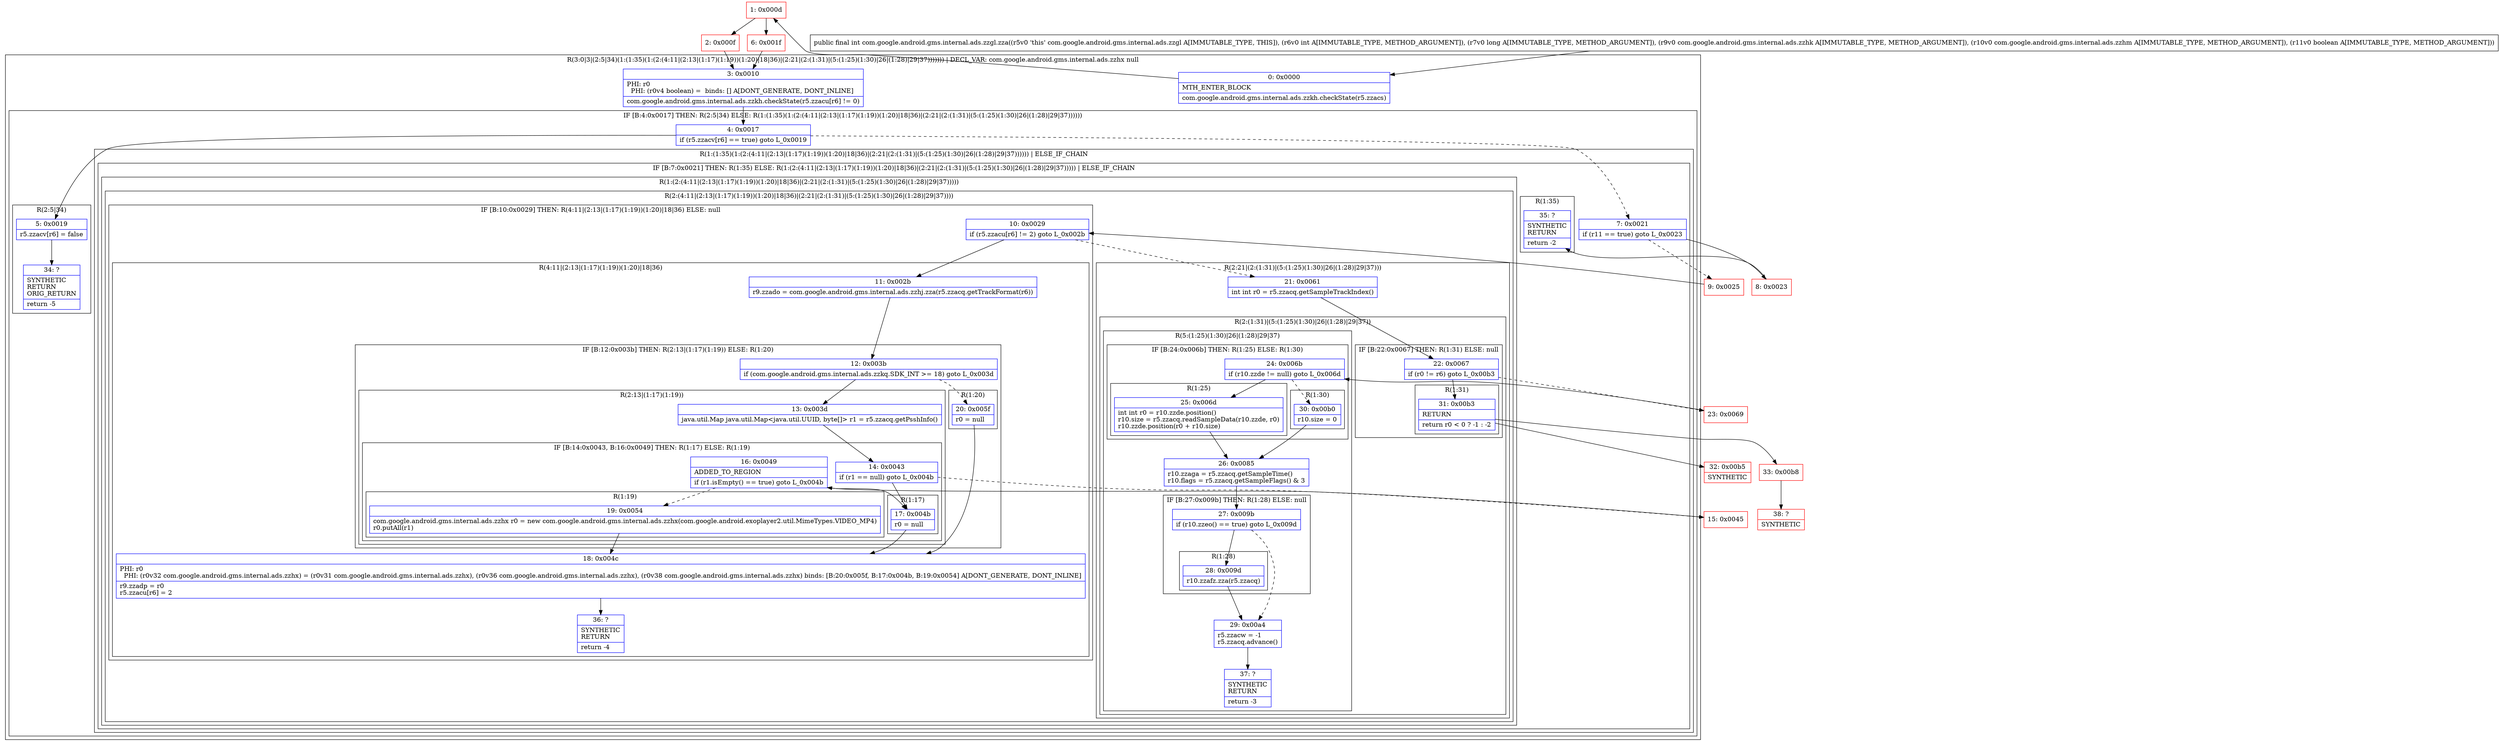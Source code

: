 digraph "CFG forcom.google.android.gms.internal.ads.zzgl.zza(IJLcom\/google\/android\/gms\/internal\/ads\/zzhk;Lcom\/google\/android\/gms\/internal\/ads\/zzhm;Z)I" {
subgraph cluster_Region_991397775 {
label = "R(3:0|3|(2:5|34)(1:(1:35)(1:(2:(4:11|(2:13|(1:17)(1:19))(1:20)|18|36)|(2:21|(2:(1:31)|(5:(1:25)(1:30)|26|(1:28)|29|37))))))) | DECL_VAR: com.google.android.gms.internal.ads.zzhx null\l";
node [shape=record,color=blue];
Node_0 [shape=record,label="{0\:\ 0x0000|MTH_ENTER_BLOCK\l|com.google.android.gms.internal.ads.zzkh.checkState(r5.zzacs)\l}"];
Node_3 [shape=record,label="{3\:\ 0x0010|PHI: r0 \l  PHI: (r0v4 boolean) =  binds: [] A[DONT_GENERATE, DONT_INLINE]\l|com.google.android.gms.internal.ads.zzkh.checkState(r5.zzacu[r6] != 0)\l}"];
subgraph cluster_IfRegion_1909837049 {
label = "IF [B:4:0x0017] THEN: R(2:5|34) ELSE: R(1:(1:35)(1:(2:(4:11|(2:13|(1:17)(1:19))(1:20)|18|36)|(2:21|(2:(1:31)|(5:(1:25)(1:30)|26|(1:28)|29|37))))))";
node [shape=record,color=blue];
Node_4 [shape=record,label="{4\:\ 0x0017|if (r5.zzacv[r6] == true) goto L_0x0019\l}"];
subgraph cluster_Region_767140129 {
label = "R(2:5|34)";
node [shape=record,color=blue];
Node_5 [shape=record,label="{5\:\ 0x0019|r5.zzacv[r6] = false\l}"];
Node_34 [shape=record,label="{34\:\ ?|SYNTHETIC\lRETURN\lORIG_RETURN\l|return \-5\l}"];
}
subgraph cluster_Region_566209439 {
label = "R(1:(1:35)(1:(2:(4:11|(2:13|(1:17)(1:19))(1:20)|18|36)|(2:21|(2:(1:31)|(5:(1:25)(1:30)|26|(1:28)|29|37)))))) | ELSE_IF_CHAIN\l";
node [shape=record,color=blue];
subgraph cluster_IfRegion_647199704 {
label = "IF [B:7:0x0021] THEN: R(1:35) ELSE: R(1:(2:(4:11|(2:13|(1:17)(1:19))(1:20)|18|36)|(2:21|(2:(1:31)|(5:(1:25)(1:30)|26|(1:28)|29|37))))) | ELSE_IF_CHAIN\l";
node [shape=record,color=blue];
Node_7 [shape=record,label="{7\:\ 0x0021|if (r11 == true) goto L_0x0023\l}"];
subgraph cluster_Region_2038352375 {
label = "R(1:35)";
node [shape=record,color=blue];
Node_35 [shape=record,label="{35\:\ ?|SYNTHETIC\lRETURN\l|return \-2\l}"];
}
subgraph cluster_Region_430890832 {
label = "R(1:(2:(4:11|(2:13|(1:17)(1:19))(1:20)|18|36)|(2:21|(2:(1:31)|(5:(1:25)(1:30)|26|(1:28)|29|37)))))";
node [shape=record,color=blue];
subgraph cluster_Region_1167158441 {
label = "R(2:(4:11|(2:13|(1:17)(1:19))(1:20)|18|36)|(2:21|(2:(1:31)|(5:(1:25)(1:30)|26|(1:28)|29|37))))";
node [shape=record,color=blue];
subgraph cluster_IfRegion_2019656312 {
label = "IF [B:10:0x0029] THEN: R(4:11|(2:13|(1:17)(1:19))(1:20)|18|36) ELSE: null";
node [shape=record,color=blue];
Node_10 [shape=record,label="{10\:\ 0x0029|if (r5.zzacu[r6] != 2) goto L_0x002b\l}"];
subgraph cluster_Region_2011155954 {
label = "R(4:11|(2:13|(1:17)(1:19))(1:20)|18|36)";
node [shape=record,color=blue];
Node_11 [shape=record,label="{11\:\ 0x002b|r9.zzado = com.google.android.gms.internal.ads.zzhj.zza(r5.zzacq.getTrackFormat(r6))\l}"];
subgraph cluster_IfRegion_417650694 {
label = "IF [B:12:0x003b] THEN: R(2:13|(1:17)(1:19)) ELSE: R(1:20)";
node [shape=record,color=blue];
Node_12 [shape=record,label="{12\:\ 0x003b|if (com.google.android.gms.internal.ads.zzkq.SDK_INT \>= 18) goto L_0x003d\l}"];
subgraph cluster_Region_565409825 {
label = "R(2:13|(1:17)(1:19))";
node [shape=record,color=blue];
Node_13 [shape=record,label="{13\:\ 0x003d|java.util.Map java.util.Map\<java.util.UUID, byte[]\> r1 = r5.zzacq.getPsshInfo()\l}"];
subgraph cluster_IfRegion_620680008 {
label = "IF [B:14:0x0043, B:16:0x0049] THEN: R(1:17) ELSE: R(1:19)";
node [shape=record,color=blue];
Node_14 [shape=record,label="{14\:\ 0x0043|if (r1 == null) goto L_0x004b\l}"];
Node_16 [shape=record,label="{16\:\ 0x0049|ADDED_TO_REGION\l|if (r1.isEmpty() == true) goto L_0x004b\l}"];
subgraph cluster_Region_507750888 {
label = "R(1:17)";
node [shape=record,color=blue];
Node_17 [shape=record,label="{17\:\ 0x004b|r0 = null\l}"];
}
subgraph cluster_Region_1428488411 {
label = "R(1:19)";
node [shape=record,color=blue];
Node_19 [shape=record,label="{19\:\ 0x0054|com.google.android.gms.internal.ads.zzhx r0 = new com.google.android.gms.internal.ads.zzhx(com.google.android.exoplayer2.util.MimeTypes.VIDEO_MP4)\lr0.putAll(r1)\l}"];
}
}
}
subgraph cluster_Region_150054712 {
label = "R(1:20)";
node [shape=record,color=blue];
Node_20 [shape=record,label="{20\:\ 0x005f|r0 = null\l}"];
}
}
Node_18 [shape=record,label="{18\:\ 0x004c|PHI: r0 \l  PHI: (r0v32 com.google.android.gms.internal.ads.zzhx) = (r0v31 com.google.android.gms.internal.ads.zzhx), (r0v36 com.google.android.gms.internal.ads.zzhx), (r0v38 com.google.android.gms.internal.ads.zzhx) binds: [B:20:0x005f, B:17:0x004b, B:19:0x0054] A[DONT_GENERATE, DONT_INLINE]\l|r9.zzadp = r0\lr5.zzacu[r6] = 2\l}"];
Node_36 [shape=record,label="{36\:\ ?|SYNTHETIC\lRETURN\l|return \-4\l}"];
}
}
subgraph cluster_Region_1085762489 {
label = "R(2:21|(2:(1:31)|(5:(1:25)(1:30)|26|(1:28)|29|37)))";
node [shape=record,color=blue];
Node_21 [shape=record,label="{21\:\ 0x0061|int int r0 = r5.zzacq.getSampleTrackIndex()\l}"];
subgraph cluster_Region_1449008023 {
label = "R(2:(1:31)|(5:(1:25)(1:30)|26|(1:28)|29|37))";
node [shape=record,color=blue];
subgraph cluster_IfRegion_1312490469 {
label = "IF [B:22:0x0067] THEN: R(1:31) ELSE: null";
node [shape=record,color=blue];
Node_22 [shape=record,label="{22\:\ 0x0067|if (r0 != r6) goto L_0x00b3\l}"];
subgraph cluster_Region_2090268524 {
label = "R(1:31)";
node [shape=record,color=blue];
Node_31 [shape=record,label="{31\:\ 0x00b3|RETURN\l|return r0 \< 0 ? \-1 : \-2\l}"];
}
}
subgraph cluster_Region_576205158 {
label = "R(5:(1:25)(1:30)|26|(1:28)|29|37)";
node [shape=record,color=blue];
subgraph cluster_IfRegion_736217218 {
label = "IF [B:24:0x006b] THEN: R(1:25) ELSE: R(1:30)";
node [shape=record,color=blue];
Node_24 [shape=record,label="{24\:\ 0x006b|if (r10.zzde != null) goto L_0x006d\l}"];
subgraph cluster_Region_1944121438 {
label = "R(1:25)";
node [shape=record,color=blue];
Node_25 [shape=record,label="{25\:\ 0x006d|int int r0 = r10.zzde.position()\lr10.size = r5.zzacq.readSampleData(r10.zzde, r0)\lr10.zzde.position(r0 + r10.size)\l}"];
}
subgraph cluster_Region_360386832 {
label = "R(1:30)";
node [shape=record,color=blue];
Node_30 [shape=record,label="{30\:\ 0x00b0|r10.size = 0\l}"];
}
}
Node_26 [shape=record,label="{26\:\ 0x0085|r10.zzaga = r5.zzacq.getSampleTime()\lr10.flags = r5.zzacq.getSampleFlags() & 3\l}"];
subgraph cluster_IfRegion_870265483 {
label = "IF [B:27:0x009b] THEN: R(1:28) ELSE: null";
node [shape=record,color=blue];
Node_27 [shape=record,label="{27\:\ 0x009b|if (r10.zzeo() == true) goto L_0x009d\l}"];
subgraph cluster_Region_1349510807 {
label = "R(1:28)";
node [shape=record,color=blue];
Node_28 [shape=record,label="{28\:\ 0x009d|r10.zzafz.zza(r5.zzacq)\l}"];
}
}
Node_29 [shape=record,label="{29\:\ 0x00a4|r5.zzacw = \-1\lr5.zzacq.advance()\l}"];
Node_37 [shape=record,label="{37\:\ ?|SYNTHETIC\lRETURN\l|return \-3\l}"];
}
}
}
}
}
}
}
}
}
Node_1 [shape=record,color=red,label="{1\:\ 0x000d}"];
Node_2 [shape=record,color=red,label="{2\:\ 0x000f}"];
Node_6 [shape=record,color=red,label="{6\:\ 0x001f}"];
Node_8 [shape=record,color=red,label="{8\:\ 0x0023}"];
Node_9 [shape=record,color=red,label="{9\:\ 0x0025}"];
Node_15 [shape=record,color=red,label="{15\:\ 0x0045}"];
Node_23 [shape=record,color=red,label="{23\:\ 0x0069}"];
Node_32 [shape=record,color=red,label="{32\:\ 0x00b5|SYNTHETIC\l}"];
Node_33 [shape=record,color=red,label="{33\:\ 0x00b8}"];
Node_38 [shape=record,color=red,label="{38\:\ ?|SYNTHETIC\l}"];
MethodNode[shape=record,label="{public final int com.google.android.gms.internal.ads.zzgl.zza((r5v0 'this' com.google.android.gms.internal.ads.zzgl A[IMMUTABLE_TYPE, THIS]), (r6v0 int A[IMMUTABLE_TYPE, METHOD_ARGUMENT]), (r7v0 long A[IMMUTABLE_TYPE, METHOD_ARGUMENT]), (r9v0 com.google.android.gms.internal.ads.zzhk A[IMMUTABLE_TYPE, METHOD_ARGUMENT]), (r10v0 com.google.android.gms.internal.ads.zzhm A[IMMUTABLE_TYPE, METHOD_ARGUMENT]), (r11v0 boolean A[IMMUTABLE_TYPE, METHOD_ARGUMENT])) }"];
MethodNode -> Node_0;
Node_0 -> Node_1;
Node_3 -> Node_4;
Node_4 -> Node_5;
Node_4 -> Node_7[style=dashed];
Node_5 -> Node_34;
Node_7 -> Node_8;
Node_7 -> Node_9[style=dashed];
Node_10 -> Node_11;
Node_10 -> Node_21[style=dashed];
Node_11 -> Node_12;
Node_12 -> Node_13;
Node_12 -> Node_20[style=dashed];
Node_13 -> Node_14;
Node_14 -> Node_15[style=dashed];
Node_14 -> Node_17;
Node_16 -> Node_17;
Node_16 -> Node_19[style=dashed];
Node_17 -> Node_18;
Node_19 -> Node_18;
Node_20 -> Node_18;
Node_18 -> Node_36;
Node_21 -> Node_22;
Node_22 -> Node_23[style=dashed];
Node_22 -> Node_31;
Node_31 -> Node_32;
Node_31 -> Node_33;
Node_24 -> Node_25;
Node_24 -> Node_30[style=dashed];
Node_25 -> Node_26;
Node_30 -> Node_26;
Node_26 -> Node_27;
Node_27 -> Node_28;
Node_27 -> Node_29[style=dashed];
Node_28 -> Node_29;
Node_29 -> Node_37;
Node_1 -> Node_2;
Node_1 -> Node_6;
Node_2 -> Node_3;
Node_6 -> Node_3;
Node_8 -> Node_35;
Node_9 -> Node_10;
Node_15 -> Node_16;
Node_23 -> Node_24;
Node_33 -> Node_38;
}

